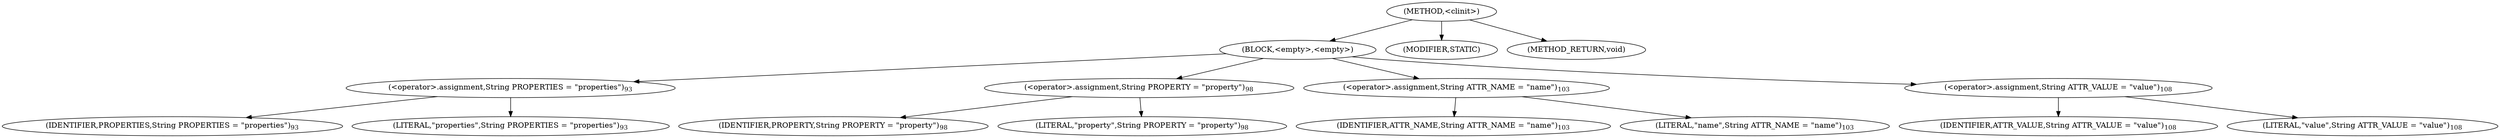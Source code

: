 digraph "&lt;clinit&gt;" {  
"1046" [label = <(METHOD,&lt;clinit&gt;)> ]
"1047" [label = <(BLOCK,&lt;empty&gt;,&lt;empty&gt;)> ]
"1048" [label = <(&lt;operator&gt;.assignment,String PROPERTIES = &quot;properties&quot;)<SUB>93</SUB>> ]
"1049" [label = <(IDENTIFIER,PROPERTIES,String PROPERTIES = &quot;properties&quot;)<SUB>93</SUB>> ]
"1050" [label = <(LITERAL,&quot;properties&quot;,String PROPERTIES = &quot;properties&quot;)<SUB>93</SUB>> ]
"1051" [label = <(&lt;operator&gt;.assignment,String PROPERTY = &quot;property&quot;)<SUB>98</SUB>> ]
"1052" [label = <(IDENTIFIER,PROPERTY,String PROPERTY = &quot;property&quot;)<SUB>98</SUB>> ]
"1053" [label = <(LITERAL,&quot;property&quot;,String PROPERTY = &quot;property&quot;)<SUB>98</SUB>> ]
"1054" [label = <(&lt;operator&gt;.assignment,String ATTR_NAME = &quot;name&quot;)<SUB>103</SUB>> ]
"1055" [label = <(IDENTIFIER,ATTR_NAME,String ATTR_NAME = &quot;name&quot;)<SUB>103</SUB>> ]
"1056" [label = <(LITERAL,&quot;name&quot;,String ATTR_NAME = &quot;name&quot;)<SUB>103</SUB>> ]
"1057" [label = <(&lt;operator&gt;.assignment,String ATTR_VALUE = &quot;value&quot;)<SUB>108</SUB>> ]
"1058" [label = <(IDENTIFIER,ATTR_VALUE,String ATTR_VALUE = &quot;value&quot;)<SUB>108</SUB>> ]
"1059" [label = <(LITERAL,&quot;value&quot;,String ATTR_VALUE = &quot;value&quot;)<SUB>108</SUB>> ]
"1060" [label = <(MODIFIER,STATIC)> ]
"1061" [label = <(METHOD_RETURN,void)> ]
  "1046" -> "1047" 
  "1046" -> "1060" 
  "1046" -> "1061" 
  "1047" -> "1048" 
  "1047" -> "1051" 
  "1047" -> "1054" 
  "1047" -> "1057" 
  "1048" -> "1049" 
  "1048" -> "1050" 
  "1051" -> "1052" 
  "1051" -> "1053" 
  "1054" -> "1055" 
  "1054" -> "1056" 
  "1057" -> "1058" 
  "1057" -> "1059" 
}

